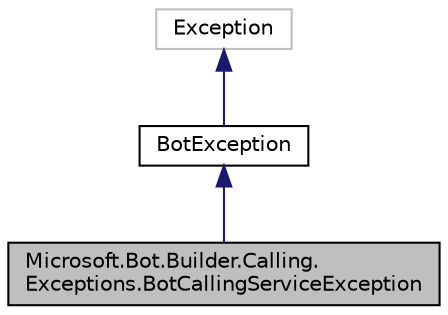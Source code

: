 digraph "Microsoft.Bot.Builder.Calling.Exceptions.BotCallingServiceException"
{
  edge [fontname="Helvetica",fontsize="10",labelfontname="Helvetica",labelfontsize="10"];
  node [fontname="Helvetica",fontsize="10",shape=record];
  Node1 [label="Microsoft.Bot.Builder.Calling.\lExceptions.BotCallingServiceException",height=0.2,width=0.4,color="black", fillcolor="grey75", style="filled", fontcolor="black"];
  Node2 -> Node1 [dir="back",color="midnightblue",fontsize="10",style="solid",fontname="Helvetica"];
  Node2 [label="BotException",height=0.2,width=0.4,color="black", fillcolor="white", style="filled",URL="$db/d0f/class_microsoft_1_1_bot_1_1_builder_1_1_calling_1_1_exceptions_1_1_bot_exception.html",tooltip="base exceptions for all exceptions thrown by the bots core library "];
  Node3 -> Node2 [dir="back",color="midnightblue",fontsize="10",style="solid",fontname="Helvetica"];
  Node3 [label="Exception",height=0.2,width=0.4,color="grey75", fillcolor="white", style="filled"];
}
